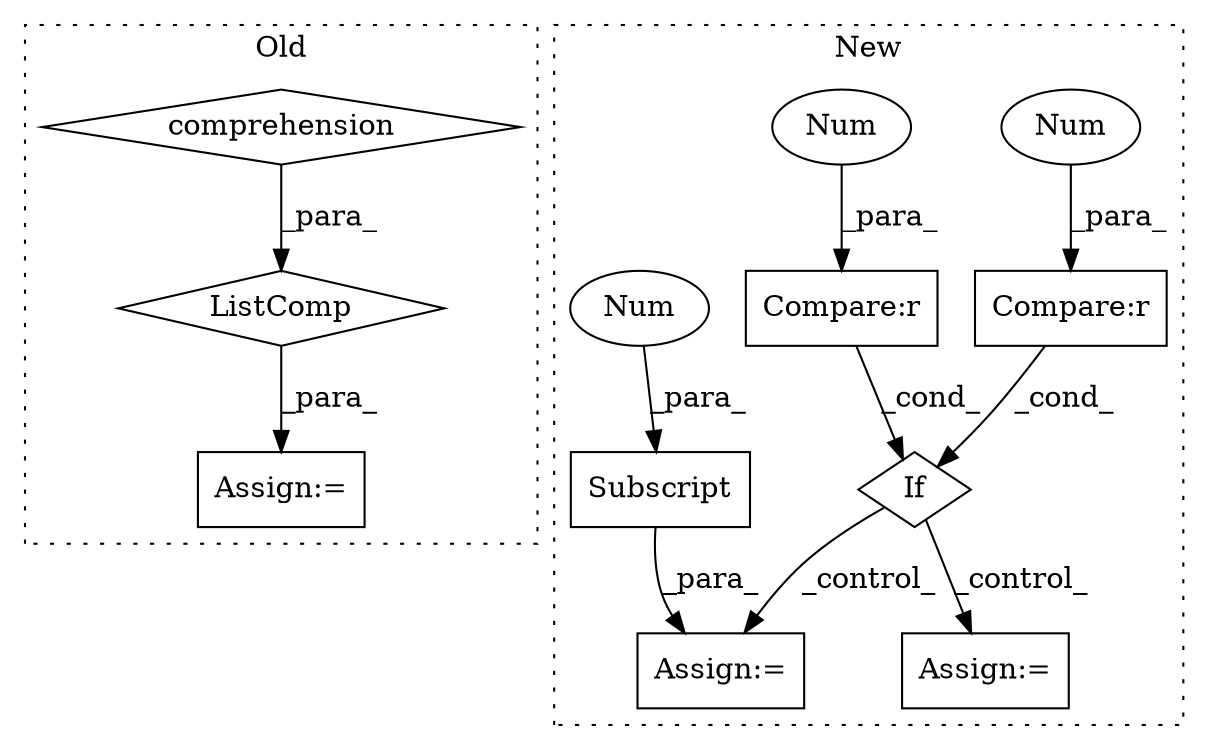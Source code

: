 digraph G {
subgraph cluster0 {
1 [label="ListComp" a="106" s="5673" l="32" shape="diamond"];
3 [label="comprehension" a="45" s="5690" l="3" shape="diamond"];
6 [label="Assign:=" a="68" s="5726" l="4" shape="box"];
label = "Old";
style="dotted";
}
subgraph cluster1 {
2 [label="If" a="96" s="5844" l="3" shape="diamond"];
4 [label="Compare:r" a="40" s="5847" l="25" shape="box"];
5 [label="Assign:=" a="68" s="6000" l="4" shape="box"];
7 [label="Assign:=" a="68" s="5964" l="3" shape="box"];
8 [label="Num" a="76" s="5871" l="1" shape="ellipse"];
9 [label="Compare:r" a="40" s="5876" l="25" shape="box"];
10 [label="Num" a="76" s="5900" l="1" shape="ellipse"];
11 [label="Subscript" a="63" s="5967,0" l="8,0" shape="box"];
12 [label="Num" a="76" s="5973" l="1" shape="ellipse"];
label = "New";
style="dotted";
}
1 -> 6 [label="_para_"];
2 -> 5 [label="_control_"];
2 -> 7 [label="_control_"];
3 -> 1 [label="_para_"];
4 -> 2 [label="_cond_"];
8 -> 4 [label="_para_"];
9 -> 2 [label="_cond_"];
10 -> 9 [label="_para_"];
11 -> 7 [label="_para_"];
12 -> 11 [label="_para_"];
}